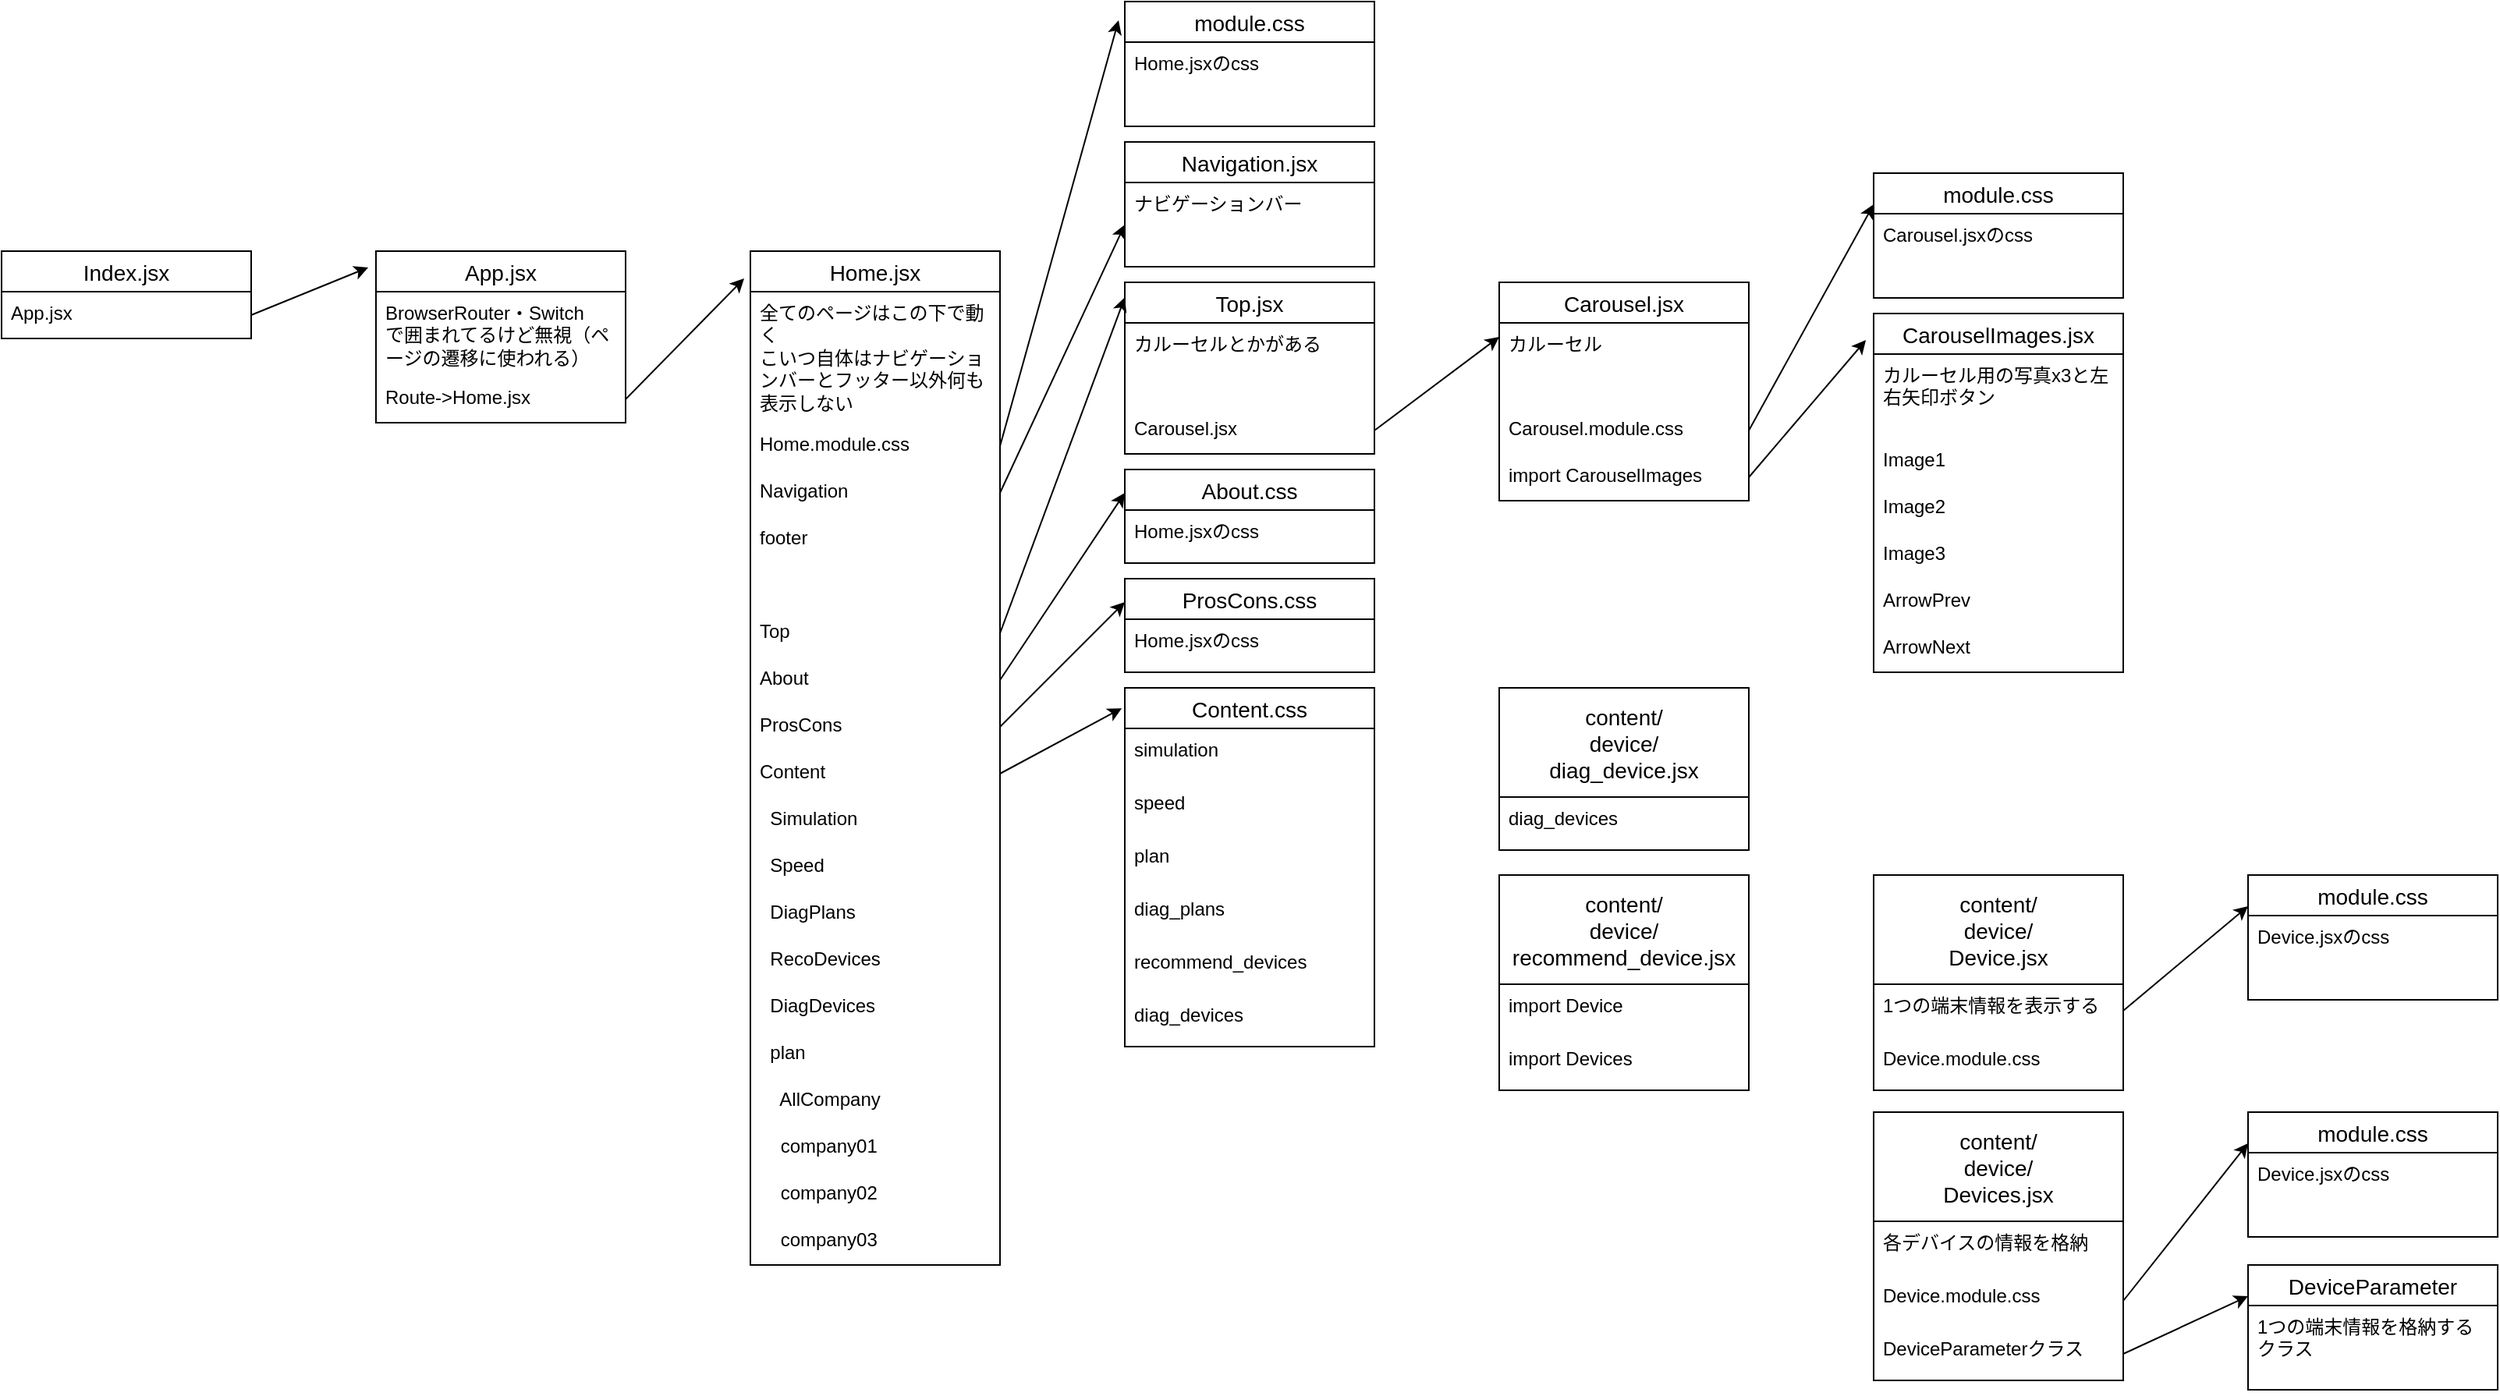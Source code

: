 <mxfile>
    <diagram id="KUDuGcD4GQqluaEvrWmk" name="ページ1">
        <mxGraphModel dx="589" dy="2430" grid="1" gridSize="10" guides="1" tooltips="1" connect="1" arrows="1" fold="1" page="1" pageScale="1" pageWidth="1200" pageHeight="1600" math="0" shadow="0">
            <root>
                <mxCell id="0"/>
                <mxCell id="1" parent="0"/>
                <mxCell id="2" value="Index.jsx" style="swimlane;fontStyle=0;childLayout=stackLayout;horizontal=1;startSize=26;horizontalStack=0;resizeParent=1;resizeParentMax=0;resizeLast=0;collapsible=1;marginBottom=0;align=center;fontSize=14;" parent="1" vertex="1">
                    <mxGeometry x="160" y="110" width="160" height="56" as="geometry"/>
                </mxCell>
                <mxCell id="3" value="App.jsx&#10;" style="text;strokeColor=none;fillColor=none;spacingLeft=4;spacingRight=4;overflow=hidden;rotatable=0;points=[[0,0.5],[1,0.5]];portConstraint=eastwest;fontSize=12;" parent="2" vertex="1">
                    <mxGeometry y="26" width="160" height="30" as="geometry"/>
                </mxCell>
                <mxCell id="41" value="App.jsx" style="swimlane;fontStyle=0;childLayout=stackLayout;horizontal=1;startSize=26;horizontalStack=0;resizeParent=1;resizeParentMax=0;resizeLast=0;collapsible=1;marginBottom=0;align=center;fontSize=14;" parent="1" vertex="1">
                    <mxGeometry x="400" y="110" width="160" height="110" as="geometry"/>
                </mxCell>
                <mxCell id="42" value="BrowserRouter・Switch&#10;で囲まれてるけど無視（ページの遷移に使われる）" style="text;strokeColor=none;fillColor=none;spacingLeft=4;spacingRight=4;overflow=hidden;rotatable=0;points=[[0,0.5],[1,0.5]];portConstraint=eastwest;fontSize=12;whiteSpace=wrap;" parent="41" vertex="1">
                    <mxGeometry y="26" width="160" height="54" as="geometry"/>
                </mxCell>
                <mxCell id="44" value="Route-&gt;Home.jsx" style="text;strokeColor=none;fillColor=none;spacingLeft=4;spacingRight=4;overflow=hidden;rotatable=0;points=[[0,0.5],[1,0.5]];portConstraint=eastwest;fontSize=12;" parent="41" vertex="1">
                    <mxGeometry y="80" width="160" height="30" as="geometry"/>
                </mxCell>
                <mxCell id="45" style="edgeStyle=none;html=1;exitX=1;exitY=0.5;exitDx=0;exitDy=0;entryX=-0.031;entryY=0.095;entryDx=0;entryDy=0;entryPerimeter=0;" parent="1" source="3" target="41" edge="1">
                    <mxGeometry relative="1" as="geometry"/>
                </mxCell>
                <mxCell id="46" value="Home.jsx" style="swimlane;fontStyle=0;childLayout=stackLayout;horizontal=1;startSize=26;horizontalStack=0;resizeParent=1;resizeParentMax=0;resizeLast=0;collapsible=1;marginBottom=0;align=center;fontSize=14;" parent="1" vertex="1">
                    <mxGeometry x="640" y="110" width="160" height="650" as="geometry"/>
                </mxCell>
                <mxCell id="47" value="全てのページはこの下で動く&#10;こいつ自体はナビゲーションバーとフッター以外何も表示しない" style="text;strokeColor=none;fillColor=none;spacingLeft=4;spacingRight=4;overflow=hidden;rotatable=0;points=[[0,0.5],[1,0.5]];portConstraint=eastwest;fontSize=12;whiteSpace=wrap;" parent="46" vertex="1">
                    <mxGeometry y="26" width="160" height="84" as="geometry"/>
                </mxCell>
                <mxCell id="112" value="Home.module.css" style="text;strokeColor=none;fillColor=none;spacingLeft=4;spacingRight=4;overflow=hidden;rotatable=0;points=[[0,0.5],[1,0.5]];portConstraint=eastwest;fontSize=12;" vertex="1" parent="46">
                    <mxGeometry y="110" width="160" height="30" as="geometry"/>
                </mxCell>
                <mxCell id="90" value="Navigation" style="text;strokeColor=none;fillColor=none;spacingLeft=4;spacingRight=4;overflow=hidden;rotatable=0;points=[[0,0.5],[1,0.5]];portConstraint=eastwest;fontSize=12;" parent="46" vertex="1">
                    <mxGeometry y="140" width="160" height="30" as="geometry"/>
                </mxCell>
                <mxCell id="89" value="footer" style="text;strokeColor=none;fillColor=none;spacingLeft=4;spacingRight=4;overflow=hidden;rotatable=0;points=[[0,0.5],[1,0.5]];portConstraint=eastwest;fontSize=12;" parent="46" vertex="1">
                    <mxGeometry y="170" width="160" height="30" as="geometry"/>
                </mxCell>
                <mxCell id="91" style="text;strokeColor=none;fillColor=none;spacingLeft=4;spacingRight=4;overflow=hidden;rotatable=0;points=[[0,0.5],[1,0.5]];portConstraint=eastwest;fontSize=12;" parent="46" vertex="1">
                    <mxGeometry y="200" width="160" height="30" as="geometry"/>
                </mxCell>
                <mxCell id="65" value="Top" style="text;strokeColor=none;fillColor=none;spacingLeft=4;spacingRight=4;overflow=hidden;rotatable=0;points=[[0,0.5],[1,0.5]];portConstraint=eastwest;fontSize=12;" parent="46" vertex="1">
                    <mxGeometry y="230" width="160" height="30" as="geometry"/>
                </mxCell>
                <mxCell id="64" value="About" style="text;strokeColor=none;fillColor=none;spacingLeft=4;spacingRight=4;overflow=hidden;rotatable=0;points=[[0,0.5],[1,0.5]];portConstraint=eastwest;fontSize=12;" parent="46" vertex="1">
                    <mxGeometry y="260" width="160" height="30" as="geometry"/>
                </mxCell>
                <mxCell id="63" value="ProsCons" style="text;strokeColor=none;fillColor=none;spacingLeft=4;spacingRight=4;overflow=hidden;rotatable=0;points=[[0,0.5],[1,0.5]];portConstraint=eastwest;fontSize=12;" parent="46" vertex="1">
                    <mxGeometry y="290" width="160" height="30" as="geometry"/>
                </mxCell>
                <mxCell id="62" value="Content" style="text;strokeColor=none;fillColor=none;spacingLeft=4;spacingRight=4;overflow=hidden;rotatable=0;points=[[0,0.5],[1,0.5]];portConstraint=eastwest;fontSize=12;" parent="46" vertex="1">
                    <mxGeometry y="320" width="160" height="30" as="geometry"/>
                </mxCell>
                <mxCell id="61" value="  Simulation" style="text;strokeColor=none;fillColor=none;spacingLeft=4;spacingRight=4;overflow=hidden;rotatable=0;points=[[0,0.5],[1,0.5]];portConstraint=eastwest;fontSize=12;" parent="46" vertex="1">
                    <mxGeometry y="350" width="160" height="30" as="geometry"/>
                </mxCell>
                <mxCell id="76" value="  Speed" style="text;strokeColor=none;fillColor=none;spacingLeft=4;spacingRight=4;overflow=hidden;rotatable=0;points=[[0,0.5],[1,0.5]];portConstraint=eastwest;fontSize=12;" parent="46" vertex="1">
                    <mxGeometry y="380" width="160" height="30" as="geometry"/>
                </mxCell>
                <mxCell id="75" value="  DiagPlans" style="text;strokeColor=none;fillColor=none;spacingLeft=4;spacingRight=4;overflow=hidden;rotatable=0;points=[[0,0.5],[1,0.5]];portConstraint=eastwest;fontSize=12;" parent="46" vertex="1">
                    <mxGeometry y="410" width="160" height="30" as="geometry"/>
                </mxCell>
                <mxCell id="73" value="  RecoDevices" style="text;strokeColor=none;fillColor=none;spacingLeft=4;spacingRight=4;overflow=hidden;rotatable=0;points=[[0,0.5],[1,0.5]];portConstraint=eastwest;fontSize=12;" parent="46" vertex="1">
                    <mxGeometry y="440" width="160" height="30" as="geometry"/>
                </mxCell>
                <mxCell id="74" value="  DiagDevices" style="text;strokeColor=none;fillColor=none;spacingLeft=4;spacingRight=4;overflow=hidden;rotatable=0;points=[[0,0.5],[1,0.5]];portConstraint=eastwest;fontSize=12;" parent="46" vertex="1">
                    <mxGeometry y="470" width="160" height="30" as="geometry"/>
                </mxCell>
                <mxCell id="72" value="  plan" style="text;strokeColor=none;fillColor=none;spacingLeft=4;spacingRight=4;overflow=hidden;rotatable=0;points=[[0,0.5],[1,0.5]];portConstraint=eastwest;fontSize=12;" parent="46" vertex="1">
                    <mxGeometry y="500" width="160" height="30" as="geometry"/>
                </mxCell>
                <mxCell id="71" value="    AllCompany" style="text;strokeColor=none;fillColor=none;spacingLeft=4;spacingRight=4;overflow=hidden;rotatable=0;points=[[0,0.5],[1,0.5]];portConstraint=eastwest;fontSize=12;" parent="46" vertex="1">
                    <mxGeometry y="530" width="160" height="30" as="geometry"/>
                </mxCell>
                <mxCell id="70" value="    company01" style="text;strokeColor=none;fillColor=none;spacingLeft=4;spacingRight=4;overflow=hidden;rotatable=0;points=[[0,0.5],[1,0.5]];portConstraint=eastwest;fontSize=12;" parent="46" vertex="1">
                    <mxGeometry y="560" width="160" height="30" as="geometry"/>
                </mxCell>
                <mxCell id="68" value="    company02" style="text;strokeColor=none;fillColor=none;spacingLeft=4;spacingRight=4;overflow=hidden;rotatable=0;points=[[0,0.5],[1,0.5]];portConstraint=eastwest;fontSize=12;" parent="46" vertex="1">
                    <mxGeometry y="590" width="160" height="30" as="geometry"/>
                </mxCell>
                <mxCell id="67" value="    company03" style="text;strokeColor=none;fillColor=none;spacingLeft=4;spacingRight=4;overflow=hidden;rotatable=0;points=[[0,0.5],[1,0.5]];portConstraint=eastwest;fontSize=12;" parent="46" vertex="1">
                    <mxGeometry y="620" width="160" height="30" as="geometry"/>
                </mxCell>
                <mxCell id="51" style="edgeStyle=none;html=1;exitX=1;exitY=0.5;exitDx=0;exitDy=0;entryX=-0.025;entryY=0.027;entryDx=0;entryDy=0;entryPerimeter=0;" parent="1" source="44" target="46" edge="1">
                    <mxGeometry relative="1" as="geometry"/>
                </mxCell>
                <mxCell id="77" value="Top.jsx" style="swimlane;fontStyle=0;childLayout=stackLayout;horizontal=1;startSize=26;horizontalStack=0;resizeParent=1;resizeParentMax=0;resizeLast=0;collapsible=1;marginBottom=0;align=center;fontSize=14;" parent="1" vertex="1">
                    <mxGeometry x="880" y="130" width="160" height="110" as="geometry"/>
                </mxCell>
                <mxCell id="78" value="カルーセルとかがある" style="text;strokeColor=none;fillColor=none;spacingLeft=4;spacingRight=4;overflow=hidden;rotatable=0;points=[[0,0.5],[1,0.5]];portConstraint=eastwest;fontSize=12;whiteSpace=wrap;" parent="77" vertex="1">
                    <mxGeometry y="26" width="160" height="54" as="geometry"/>
                </mxCell>
                <mxCell id="107" value="Carousel.jsx" style="text;strokeColor=none;fillColor=none;spacingLeft=4;spacingRight=4;overflow=hidden;rotatable=0;points=[[0,0.5],[1,0.5]];portConstraint=eastwest;fontSize=12;whiteSpace=wrap;" parent="77" vertex="1">
                    <mxGeometry y="80" width="160" height="30" as="geometry"/>
                </mxCell>
                <mxCell id="80" style="edgeStyle=none;html=1;exitX=1;exitY=0.5;exitDx=0;exitDy=0;entryX=0;entryY=0.088;entryDx=0;entryDy=0;entryPerimeter=0;" parent="1" source="65" target="77" edge="1">
                    <mxGeometry relative="1" as="geometry"/>
                </mxCell>
                <mxCell id="96" value="module.css" style="swimlane;fontStyle=0;childLayout=stackLayout;horizontal=1;startSize=26;horizontalStack=0;resizeParent=1;resizeParentMax=0;resizeLast=0;collapsible=1;marginBottom=0;align=center;fontSize=14;" parent="1" vertex="1">
                    <mxGeometry x="880" y="-50" width="160" height="80" as="geometry"/>
                </mxCell>
                <mxCell id="97" value="Home.jsxのcss" style="text;strokeColor=none;fillColor=none;spacingLeft=4;spacingRight=4;overflow=hidden;rotatable=0;points=[[0,0.5],[1,0.5]];portConstraint=eastwest;fontSize=12;whiteSpace=wrap;" parent="96" vertex="1">
                    <mxGeometry y="26" width="160" height="54" as="geometry"/>
                </mxCell>
                <mxCell id="98" value="Navigation.jsx" style="swimlane;fontStyle=0;childLayout=stackLayout;horizontal=1;startSize=26;horizontalStack=0;resizeParent=1;resizeParentMax=0;resizeLast=0;collapsible=1;marginBottom=0;align=center;fontSize=14;" parent="1" vertex="1">
                    <mxGeometry x="880" y="40" width="160" height="80" as="geometry"/>
                </mxCell>
                <mxCell id="99" value="ナビゲーションバー" style="text;strokeColor=none;fillColor=none;spacingLeft=4;spacingRight=4;overflow=hidden;rotatable=0;points=[[0,0.5],[1,0.5]];portConstraint=eastwest;fontSize=12;whiteSpace=wrap;" parent="98" vertex="1">
                    <mxGeometry y="26" width="160" height="54" as="geometry"/>
                </mxCell>
                <mxCell id="100" style="edgeStyle=none;html=1;exitX=1;exitY=0.5;exitDx=0;exitDy=0;entryX=0;entryY=0.5;entryDx=0;entryDy=0;" parent="1" source="90" target="99" edge="1">
                    <mxGeometry relative="1" as="geometry"/>
                </mxCell>
                <mxCell id="104" value="Carousel.jsx" style="swimlane;fontStyle=0;childLayout=stackLayout;horizontal=1;startSize=26;horizontalStack=0;resizeParent=1;resizeParentMax=0;resizeLast=0;collapsible=1;marginBottom=0;align=center;fontSize=14;" parent="1" vertex="1">
                    <mxGeometry x="1120" y="130" width="160" height="140" as="geometry"/>
                </mxCell>
                <mxCell id="105" value="カルーセル" style="text;strokeColor=none;fillColor=none;spacingLeft=4;spacingRight=4;overflow=hidden;rotatable=0;points=[[0,0.5],[1,0.5]];portConstraint=eastwest;fontSize=12;whiteSpace=wrap;" parent="104" vertex="1">
                    <mxGeometry y="26" width="160" height="54" as="geometry"/>
                </mxCell>
                <mxCell id="114" value="Carousel.module.css" style="text;strokeColor=none;fillColor=none;spacingLeft=4;spacingRight=4;overflow=hidden;rotatable=0;points=[[0,0.5],[1,0.5]];portConstraint=eastwest;fontSize=12;whiteSpace=wrap;" vertex="1" parent="104">
                    <mxGeometry y="80" width="160" height="30" as="geometry"/>
                </mxCell>
                <mxCell id="123" value="import CarouselImages" style="text;strokeColor=none;fillColor=none;spacingLeft=4;spacingRight=4;overflow=hidden;rotatable=0;points=[[0,0.5],[1,0.5]];portConstraint=eastwest;fontSize=12;whiteSpace=wrap;" vertex="1" parent="104">
                    <mxGeometry y="110" width="160" height="30" as="geometry"/>
                </mxCell>
                <mxCell id="108" style="edgeStyle=none;html=1;exitX=1;exitY=0.5;exitDx=0;exitDy=0;entryX=0;entryY=0.25;entryDx=0;entryDy=0;" parent="1" source="107" target="104" edge="1">
                    <mxGeometry relative="1" as="geometry"/>
                </mxCell>
                <mxCell id="109" value="module.css" style="swimlane;fontStyle=0;childLayout=stackLayout;horizontal=1;startSize=26;horizontalStack=0;resizeParent=1;resizeParentMax=0;resizeLast=0;collapsible=1;marginBottom=0;align=center;fontSize=14;" vertex="1" parent="1">
                    <mxGeometry x="1360" y="60" width="160" height="80" as="geometry"/>
                </mxCell>
                <mxCell id="110" value="Carousel.jsxのcss" style="text;strokeColor=none;fillColor=none;spacingLeft=4;spacingRight=4;overflow=hidden;rotatable=0;points=[[0,0.5],[1,0.5]];portConstraint=eastwest;fontSize=12;whiteSpace=wrap;" vertex="1" parent="109">
                    <mxGeometry y="26" width="160" height="54" as="geometry"/>
                </mxCell>
                <mxCell id="113" style="edgeStyle=none;html=1;exitX=1;exitY=0.5;exitDx=0;exitDy=0;entryX=-0.025;entryY=0.15;entryDx=0;entryDy=0;entryPerimeter=0;startArrow=none;startFill=0;endArrow=classic;endFill=1;" edge="1" parent="1" source="112" target="96">
                    <mxGeometry relative="1" as="geometry"/>
                </mxCell>
                <mxCell id="115" style="edgeStyle=none;html=1;exitX=1;exitY=0.5;exitDx=0;exitDy=0;entryX=0;entryY=0.25;entryDx=0;entryDy=0;startArrow=none;startFill=0;endArrow=classic;endFill=1;" edge="1" parent="1" source="114" target="109">
                    <mxGeometry relative="1" as="geometry"/>
                </mxCell>
                <mxCell id="116" value="CarouselImages.jsx" style="swimlane;fontStyle=0;childLayout=stackLayout;horizontal=1;startSize=26;horizontalStack=0;resizeParent=1;resizeParentMax=0;resizeLast=0;collapsible=1;marginBottom=0;align=center;fontSize=14;" vertex="1" parent="1">
                    <mxGeometry x="1360" y="150" width="160" height="230" as="geometry"/>
                </mxCell>
                <mxCell id="117" value="カルーセル用の写真x3と左右矢印ボタン" style="text;strokeColor=none;fillColor=none;spacingLeft=4;spacingRight=4;overflow=hidden;rotatable=0;points=[[0,0.5],[1,0.5]];portConstraint=eastwest;fontSize=12;whiteSpace=wrap;" vertex="1" parent="116">
                    <mxGeometry y="26" width="160" height="54" as="geometry"/>
                </mxCell>
                <mxCell id="118" value="Image1" style="text;strokeColor=none;fillColor=none;spacingLeft=4;spacingRight=4;overflow=hidden;rotatable=0;points=[[0,0.5],[1,0.5]];portConstraint=eastwest;fontSize=12;whiteSpace=wrap;" vertex="1" parent="116">
                    <mxGeometry y="80" width="160" height="30" as="geometry"/>
                </mxCell>
                <mxCell id="120" value="Image2" style="text;strokeColor=none;fillColor=none;spacingLeft=4;spacingRight=4;overflow=hidden;rotatable=0;points=[[0,0.5],[1,0.5]];portConstraint=eastwest;fontSize=12;whiteSpace=wrap;" vertex="1" parent="116">
                    <mxGeometry y="110" width="160" height="30" as="geometry"/>
                </mxCell>
                <mxCell id="119" value="Image3" style="text;strokeColor=none;fillColor=none;spacingLeft=4;spacingRight=4;overflow=hidden;rotatable=0;points=[[0,0.5],[1,0.5]];portConstraint=eastwest;fontSize=12;whiteSpace=wrap;" vertex="1" parent="116">
                    <mxGeometry y="140" width="160" height="30" as="geometry"/>
                </mxCell>
                <mxCell id="122" value="ArrowPrev" style="text;strokeColor=none;fillColor=none;spacingLeft=4;spacingRight=4;overflow=hidden;rotatable=0;points=[[0,0.5],[1,0.5]];portConstraint=eastwest;fontSize=12;whiteSpace=wrap;" vertex="1" parent="116">
                    <mxGeometry y="170" width="160" height="30" as="geometry"/>
                </mxCell>
                <mxCell id="121" value="ArrowNext" style="text;strokeColor=none;fillColor=none;spacingLeft=4;spacingRight=4;overflow=hidden;rotatable=0;points=[[0,0.5],[1,0.5]];portConstraint=eastwest;fontSize=12;whiteSpace=wrap;" vertex="1" parent="116">
                    <mxGeometry y="200" width="160" height="30" as="geometry"/>
                </mxCell>
                <mxCell id="124" style="edgeStyle=none;html=1;exitX=1;exitY=0.5;exitDx=0;exitDy=0;entryX=-0.031;entryY=0.074;entryDx=0;entryDy=0;entryPerimeter=0;startArrow=none;startFill=0;endArrow=classic;endFill=1;" edge="1" parent="1" source="123" target="116">
                    <mxGeometry relative="1" as="geometry"/>
                </mxCell>
                <mxCell id="129" value="About.css" style="swimlane;fontStyle=0;childLayout=stackLayout;horizontal=1;startSize=26;horizontalStack=0;resizeParent=1;resizeParentMax=0;resizeLast=0;collapsible=1;marginBottom=0;align=center;fontSize=14;" vertex="1" parent="1">
                    <mxGeometry x="880" y="250" width="160" height="60" as="geometry"/>
                </mxCell>
                <mxCell id="130" value="Home.jsxのcss" style="text;strokeColor=none;fillColor=none;spacingLeft=4;spacingRight=4;overflow=hidden;rotatable=0;points=[[0,0.5],[1,0.5]];portConstraint=eastwest;fontSize=12;whiteSpace=wrap;" vertex="1" parent="129">
                    <mxGeometry y="26" width="160" height="34" as="geometry"/>
                </mxCell>
                <mxCell id="131" value="ProsCons.css" style="swimlane;fontStyle=0;childLayout=stackLayout;horizontal=1;startSize=26;horizontalStack=0;resizeParent=1;resizeParentMax=0;resizeLast=0;collapsible=1;marginBottom=0;align=center;fontSize=14;" vertex="1" parent="1">
                    <mxGeometry x="880" y="320" width="160" height="60" as="geometry"/>
                </mxCell>
                <mxCell id="132" value="Home.jsxのcss" style="text;strokeColor=none;fillColor=none;spacingLeft=4;spacingRight=4;overflow=hidden;rotatable=0;points=[[0,0.5],[1,0.5]];portConstraint=eastwest;fontSize=12;whiteSpace=wrap;" vertex="1" parent="131">
                    <mxGeometry y="26" width="160" height="34" as="geometry"/>
                </mxCell>
                <mxCell id="139" value="Content.css" style="swimlane;fontStyle=0;childLayout=stackLayout;horizontal=1;startSize=26;horizontalStack=0;resizeParent=1;resizeParentMax=0;resizeLast=0;collapsible=1;marginBottom=0;align=center;fontSize=14;" vertex="1" parent="1">
                    <mxGeometry x="880" y="390" width="160" height="230" as="geometry"/>
                </mxCell>
                <mxCell id="140" value="simulation" style="text;strokeColor=none;fillColor=none;spacingLeft=4;spacingRight=4;overflow=hidden;rotatable=0;points=[[0,0.5],[1,0.5]];portConstraint=eastwest;fontSize=12;whiteSpace=wrap;" vertex="1" parent="139">
                    <mxGeometry y="26" width="160" height="34" as="geometry"/>
                </mxCell>
                <mxCell id="152" value="speed" style="text;strokeColor=none;fillColor=none;spacingLeft=4;spacingRight=4;overflow=hidden;rotatable=0;points=[[0,0.5],[1,0.5]];portConstraint=eastwest;fontSize=12;whiteSpace=wrap;" vertex="1" parent="139">
                    <mxGeometry y="60" width="160" height="34" as="geometry"/>
                </mxCell>
                <mxCell id="151" value="plan" style="text;strokeColor=none;fillColor=none;spacingLeft=4;spacingRight=4;overflow=hidden;rotatable=0;points=[[0,0.5],[1,0.5]];portConstraint=eastwest;fontSize=12;whiteSpace=wrap;" vertex="1" parent="139">
                    <mxGeometry y="94" width="160" height="34" as="geometry"/>
                </mxCell>
                <mxCell id="150" value="diag_plans" style="text;strokeColor=none;fillColor=none;spacingLeft=4;spacingRight=4;overflow=hidden;rotatable=0;points=[[0,0.5],[1,0.5]];portConstraint=eastwest;fontSize=12;whiteSpace=wrap;" vertex="1" parent="139">
                    <mxGeometry y="128" width="160" height="34" as="geometry"/>
                </mxCell>
                <mxCell id="149" value="recommend_devices" style="text;strokeColor=none;fillColor=none;spacingLeft=4;spacingRight=4;overflow=hidden;rotatable=0;points=[[0,0.5],[1,0.5]];portConstraint=eastwest;fontSize=12;whiteSpace=wrap;" vertex="1" parent="139">
                    <mxGeometry y="162" width="160" height="34" as="geometry"/>
                </mxCell>
                <mxCell id="148" value="diag_devices" style="text;strokeColor=none;fillColor=none;spacingLeft=4;spacingRight=4;overflow=hidden;rotatable=0;points=[[0,0.5],[1,0.5]];portConstraint=eastwest;fontSize=12;whiteSpace=wrap;" vertex="1" parent="139">
                    <mxGeometry y="196" width="160" height="34" as="geometry"/>
                </mxCell>
                <mxCell id="143" style="edgeStyle=none;html=1;exitX=1;exitY=0.5;exitDx=0;exitDy=0;entryX=0;entryY=0.25;entryDx=0;entryDy=0;startArrow=none;startFill=0;endArrow=classic;endFill=1;" edge="1" parent="1" source="64" target="129">
                    <mxGeometry relative="1" as="geometry"/>
                </mxCell>
                <mxCell id="145" style="edgeStyle=none;html=1;exitX=1;exitY=0.5;exitDx=0;exitDy=0;entryX=0;entryY=0.25;entryDx=0;entryDy=0;startArrow=none;startFill=0;endArrow=classic;endFill=1;" edge="1" parent="1" source="63" target="131">
                    <mxGeometry relative="1" as="geometry"/>
                </mxCell>
                <mxCell id="153" style="edgeStyle=none;html=1;exitX=1;exitY=0.5;exitDx=0;exitDy=0;entryX=-0.012;entryY=0.057;entryDx=0;entryDy=0;entryPerimeter=0;startArrow=none;startFill=0;endArrow=classic;endFill=1;" edge="1" parent="1" source="62" target="139">
                    <mxGeometry relative="1" as="geometry"/>
                </mxCell>
                <mxCell id="154" value="content/&#10;device/&#10;diag_device.jsx" style="swimlane;fontStyle=0;childLayout=stackLayout;horizontal=1;startSize=70;horizontalStack=0;resizeParent=1;resizeParentMax=0;resizeLast=0;collapsible=1;marginBottom=0;align=center;fontSize=14;" vertex="1" parent="1">
                    <mxGeometry x="1120" y="390" width="160" height="104" as="geometry"/>
                </mxCell>
                <mxCell id="160" value="diag_devices" style="text;strokeColor=none;fillColor=none;spacingLeft=4;spacingRight=4;overflow=hidden;rotatable=0;points=[[0,0.5],[1,0.5]];portConstraint=eastwest;fontSize=12;whiteSpace=wrap;" vertex="1" parent="154">
                    <mxGeometry y="70" width="160" height="34" as="geometry"/>
                </mxCell>
                <mxCell id="161" value="content/&#10;device/&#10;recommend_device.jsx" style="swimlane;fontStyle=0;childLayout=stackLayout;horizontal=1;startSize=70;horizontalStack=0;resizeParent=1;resizeParentMax=0;resizeLast=0;collapsible=1;marginBottom=0;align=center;fontSize=14;" vertex="1" parent="1">
                    <mxGeometry x="1120" y="510" width="160" height="138" as="geometry"/>
                </mxCell>
                <mxCell id="162" value="import Device" style="text;strokeColor=none;fillColor=none;spacingLeft=4;spacingRight=4;overflow=hidden;rotatable=0;points=[[0,0.5],[1,0.5]];portConstraint=eastwest;fontSize=12;whiteSpace=wrap;" vertex="1" parent="161">
                    <mxGeometry y="70" width="160" height="34" as="geometry"/>
                </mxCell>
                <mxCell id="163" value="import Devices" style="text;strokeColor=none;fillColor=none;spacingLeft=4;spacingRight=4;overflow=hidden;rotatable=0;points=[[0,0.5],[1,0.5]];portConstraint=eastwest;fontSize=12;whiteSpace=wrap;" vertex="1" parent="161">
                    <mxGeometry y="104" width="160" height="34" as="geometry"/>
                </mxCell>
                <mxCell id="164" value="content/&#10;device/&#10;Device.jsx" style="swimlane;fontStyle=0;childLayout=stackLayout;horizontal=1;startSize=70;horizontalStack=0;resizeParent=1;resizeParentMax=0;resizeLast=0;collapsible=1;marginBottom=0;align=center;fontSize=14;" vertex="1" parent="1">
                    <mxGeometry x="1360" y="510" width="160" height="138" as="geometry"/>
                </mxCell>
                <mxCell id="165" value="1つの端末情報を表示する" style="text;strokeColor=none;fillColor=none;spacingLeft=4;spacingRight=4;overflow=hidden;rotatable=0;points=[[0,0.5],[1,0.5]];portConstraint=eastwest;fontSize=12;whiteSpace=wrap;" vertex="1" parent="164">
                    <mxGeometry y="70" width="160" height="34" as="geometry"/>
                </mxCell>
                <mxCell id="166" value="Device.module.css" style="text;strokeColor=none;fillColor=none;spacingLeft=4;spacingRight=4;overflow=hidden;rotatable=0;points=[[0,0.5],[1,0.5]];portConstraint=eastwest;fontSize=12;whiteSpace=wrap;" vertex="1" parent="164">
                    <mxGeometry y="104" width="160" height="34" as="geometry"/>
                </mxCell>
                <mxCell id="167" value="content/&#10;device/&#10;Devices.jsx" style="swimlane;fontStyle=0;childLayout=stackLayout;horizontal=1;startSize=70;horizontalStack=0;resizeParent=1;resizeParentMax=0;resizeLast=0;collapsible=1;marginBottom=0;align=center;fontSize=14;" vertex="1" parent="1">
                    <mxGeometry x="1360" y="662" width="160" height="172" as="geometry"/>
                </mxCell>
                <mxCell id="168" value="各デバイスの情報を格納" style="text;strokeColor=none;fillColor=none;spacingLeft=4;spacingRight=4;overflow=hidden;rotatable=0;points=[[0,0.5],[1,0.5]];portConstraint=eastwest;fontSize=12;whiteSpace=wrap;" vertex="1" parent="167">
                    <mxGeometry y="70" width="160" height="34" as="geometry"/>
                </mxCell>
                <mxCell id="179" value="Device.module.css" style="text;strokeColor=none;fillColor=none;spacingLeft=4;spacingRight=4;overflow=hidden;rotatable=0;points=[[0,0.5],[1,0.5]];portConstraint=eastwest;fontSize=12;whiteSpace=wrap;" vertex="1" parent="167">
                    <mxGeometry y="104" width="160" height="34" as="geometry"/>
                </mxCell>
                <mxCell id="169" value="DeviceParameterクラス" style="text;strokeColor=none;fillColor=none;spacingLeft=4;spacingRight=4;overflow=hidden;rotatable=0;points=[[0,0.5],[1,0.5]];portConstraint=eastwest;fontSize=12;whiteSpace=wrap;" vertex="1" parent="167">
                    <mxGeometry y="138" width="160" height="34" as="geometry"/>
                </mxCell>
                <mxCell id="170" value="module.css" style="swimlane;fontStyle=0;childLayout=stackLayout;horizontal=1;startSize=26;horizontalStack=0;resizeParent=1;resizeParentMax=0;resizeLast=0;collapsible=1;marginBottom=0;align=center;fontSize=14;" vertex="1" parent="1">
                    <mxGeometry x="1600" y="510" width="160" height="80" as="geometry"/>
                </mxCell>
                <mxCell id="171" value="Device.jsxのcss" style="text;strokeColor=none;fillColor=none;spacingLeft=4;spacingRight=4;overflow=hidden;rotatable=0;points=[[0,0.5],[1,0.5]];portConstraint=eastwest;fontSize=12;whiteSpace=wrap;" vertex="1" parent="170">
                    <mxGeometry y="26" width="160" height="54" as="geometry"/>
                </mxCell>
                <mxCell id="172" style="edgeStyle=none;html=1;exitX=1;exitY=0.5;exitDx=0;exitDy=0;entryX=0;entryY=0.25;entryDx=0;entryDy=0;startArrow=none;startFill=0;endArrow=classic;endFill=1;" edge="1" parent="1" source="165" target="170">
                    <mxGeometry relative="1" as="geometry"/>
                </mxCell>
                <mxCell id="173" value="DeviceParameter" style="swimlane;fontStyle=0;childLayout=stackLayout;horizontal=1;startSize=26;horizontalStack=0;resizeParent=1;resizeParentMax=0;resizeLast=0;collapsible=1;marginBottom=0;align=center;fontSize=14;" vertex="1" parent="1">
                    <mxGeometry x="1600" y="760" width="160" height="80" as="geometry"/>
                </mxCell>
                <mxCell id="174" value="1つの端末情報を格納するクラス" style="text;strokeColor=none;fillColor=none;spacingLeft=4;spacingRight=4;overflow=hidden;rotatable=0;points=[[0,0.5],[1,0.5]];portConstraint=eastwest;fontSize=12;whiteSpace=wrap;" vertex="1" parent="173">
                    <mxGeometry y="26" width="160" height="54" as="geometry"/>
                </mxCell>
                <mxCell id="175" value="module.css" style="swimlane;fontStyle=0;childLayout=stackLayout;horizontal=1;startSize=26;horizontalStack=0;resizeParent=1;resizeParentMax=0;resizeLast=0;collapsible=1;marginBottom=0;align=center;fontSize=14;" vertex="1" parent="1">
                    <mxGeometry x="1600" y="662" width="160" height="80" as="geometry"/>
                </mxCell>
                <mxCell id="176" value="Device.jsxのcss" style="text;strokeColor=none;fillColor=none;spacingLeft=4;spacingRight=4;overflow=hidden;rotatable=0;points=[[0,0.5],[1,0.5]];portConstraint=eastwest;fontSize=12;whiteSpace=wrap;" vertex="1" parent="175">
                    <mxGeometry y="26" width="160" height="54" as="geometry"/>
                </mxCell>
                <mxCell id="182" style="edgeStyle=none;html=1;exitX=1;exitY=0.5;exitDx=0;exitDy=0;entryX=0;entryY=0.25;entryDx=0;entryDy=0;startArrow=none;startFill=0;endArrow=classic;endFill=1;" edge="1" parent="1" source="169" target="173">
                    <mxGeometry relative="1" as="geometry"/>
                </mxCell>
                <mxCell id="183" style="edgeStyle=none;html=1;exitX=1;exitY=0.5;exitDx=0;exitDy=0;entryX=0;entryY=0.25;entryDx=0;entryDy=0;startArrow=none;startFill=0;endArrow=classic;endFill=1;" edge="1" parent="1" source="179" target="175">
                    <mxGeometry relative="1" as="geometry"/>
                </mxCell>
            </root>
        </mxGraphModel>
    </diagram>
</mxfile>